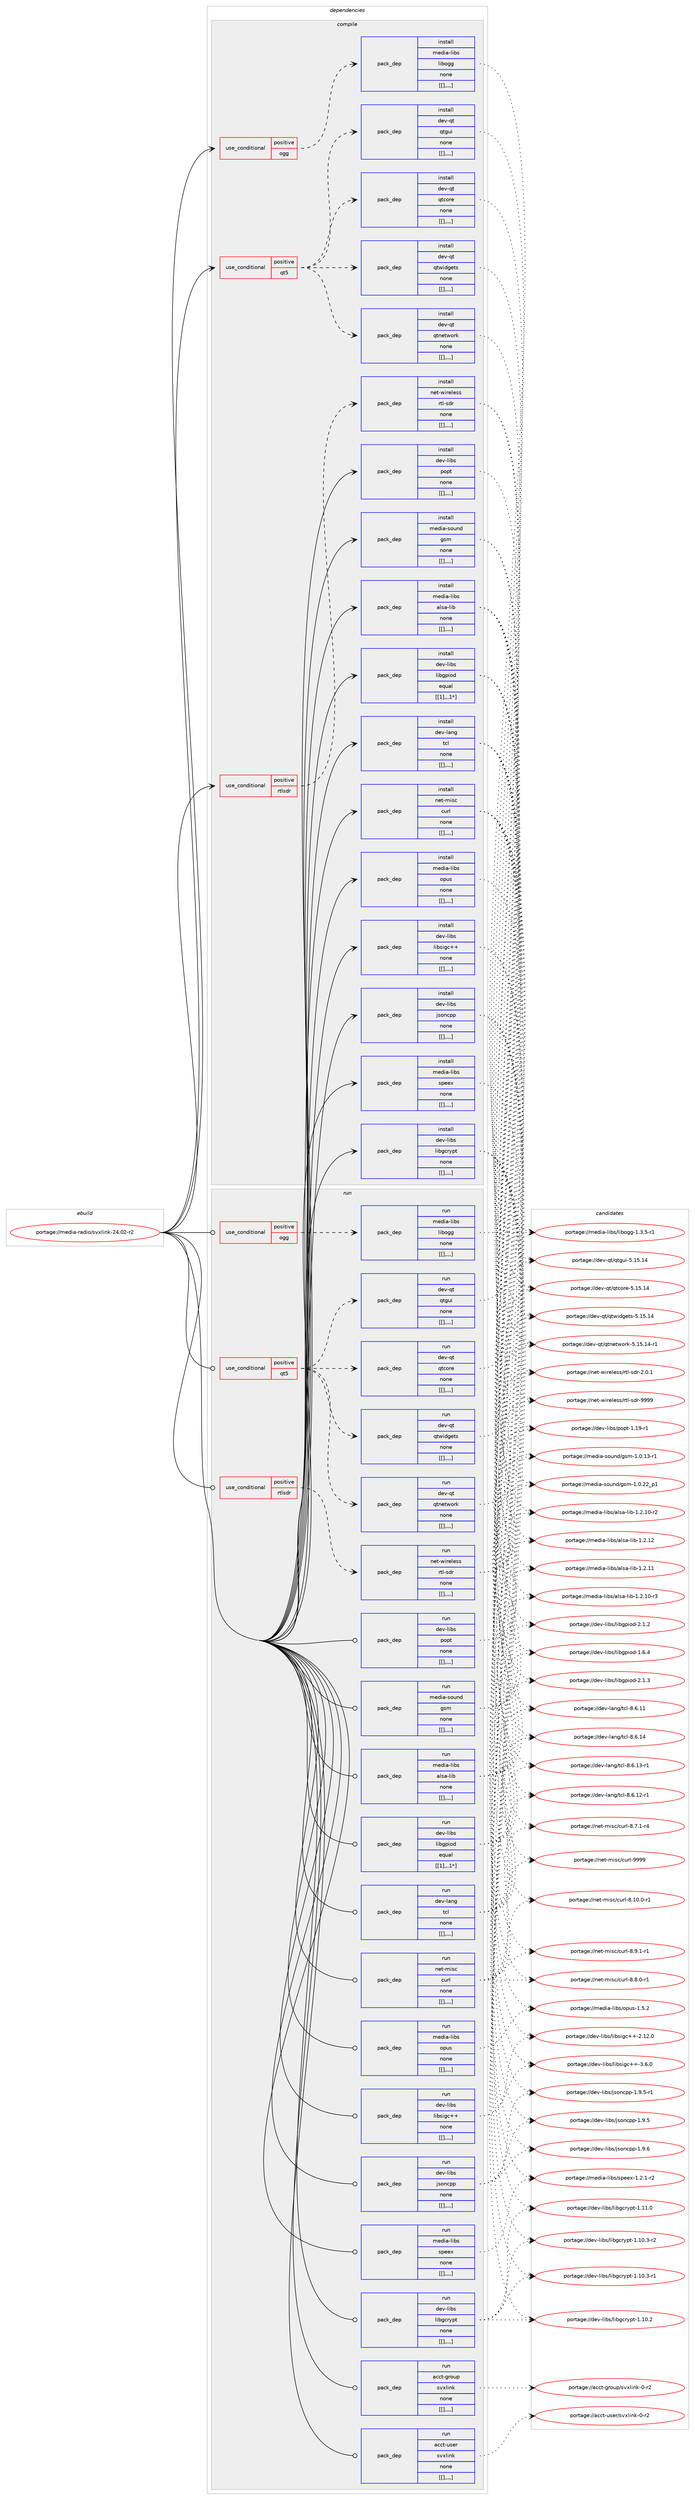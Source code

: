 digraph prolog {

# *************
# Graph options
# *************

newrank=true;
concentrate=true;
compound=true;
graph [rankdir=LR,fontname=Helvetica,fontsize=10,ranksep=1.5];#, ranksep=2.5, nodesep=0.2];
edge  [arrowhead=vee];
node  [fontname=Helvetica,fontsize=10];

# **********
# The ebuild
# **********

subgraph cluster_leftcol {
color=gray;
label=<<i>ebuild</i>>;
id [label="portage://media-radio/svxlink-24.02-r2", color=red, width=4, href="../media-radio/svxlink-24.02-r2.svg"];
}

# ****************
# The dependencies
# ****************

subgraph cluster_midcol {
color=gray;
label=<<i>dependencies</i>>;
subgraph cluster_compile {
fillcolor="#eeeeee";
style=filled;
label=<<i>compile</i>>;
subgraph cond82508 {
dependency327594 [label=<<TABLE BORDER="0" CELLBORDER="1" CELLSPACING="0" CELLPADDING="4"><TR><TD ROWSPAN="3" CELLPADDING="10">use_conditional</TD></TR><TR><TD>positive</TD></TR><TR><TD>ogg</TD></TR></TABLE>>, shape=none, color=red];
subgraph pack242502 {
dependency327595 [label=<<TABLE BORDER="0" CELLBORDER="1" CELLSPACING="0" CELLPADDING="4" WIDTH="220"><TR><TD ROWSPAN="6" CELLPADDING="30">pack_dep</TD></TR><TR><TD WIDTH="110">install</TD></TR><TR><TD>media-libs</TD></TR><TR><TD>libogg</TD></TR><TR><TD>none</TD></TR><TR><TD>[[],,,,]</TD></TR></TABLE>>, shape=none, color=blue];
}
dependency327594:e -> dependency327595:w [weight=20,style="dashed",arrowhead="vee"];
}
id:e -> dependency327594:w [weight=20,style="solid",arrowhead="vee"];
subgraph cond82509 {
dependency327596 [label=<<TABLE BORDER="0" CELLBORDER="1" CELLSPACING="0" CELLPADDING="4"><TR><TD ROWSPAN="3" CELLPADDING="10">use_conditional</TD></TR><TR><TD>positive</TD></TR><TR><TD>qt5</TD></TR></TABLE>>, shape=none, color=red];
subgraph pack242503 {
dependency327597 [label=<<TABLE BORDER="0" CELLBORDER="1" CELLSPACING="0" CELLPADDING="4" WIDTH="220"><TR><TD ROWSPAN="6" CELLPADDING="30">pack_dep</TD></TR><TR><TD WIDTH="110">install</TD></TR><TR><TD>dev-qt</TD></TR><TR><TD>qtcore</TD></TR><TR><TD>none</TD></TR><TR><TD>[[],,,,]</TD></TR></TABLE>>, shape=none, color=blue];
}
dependency327596:e -> dependency327597:w [weight=20,style="dashed",arrowhead="vee"];
subgraph pack242504 {
dependency327598 [label=<<TABLE BORDER="0" CELLBORDER="1" CELLSPACING="0" CELLPADDING="4" WIDTH="220"><TR><TD ROWSPAN="6" CELLPADDING="30">pack_dep</TD></TR><TR><TD WIDTH="110">install</TD></TR><TR><TD>dev-qt</TD></TR><TR><TD>qtgui</TD></TR><TR><TD>none</TD></TR><TR><TD>[[],,,,]</TD></TR></TABLE>>, shape=none, color=blue];
}
dependency327596:e -> dependency327598:w [weight=20,style="dashed",arrowhead="vee"];
subgraph pack242505 {
dependency327599 [label=<<TABLE BORDER="0" CELLBORDER="1" CELLSPACING="0" CELLPADDING="4" WIDTH="220"><TR><TD ROWSPAN="6" CELLPADDING="30">pack_dep</TD></TR><TR><TD WIDTH="110">install</TD></TR><TR><TD>dev-qt</TD></TR><TR><TD>qtnetwork</TD></TR><TR><TD>none</TD></TR><TR><TD>[[],,,,]</TD></TR></TABLE>>, shape=none, color=blue];
}
dependency327596:e -> dependency327599:w [weight=20,style="dashed",arrowhead="vee"];
subgraph pack242506 {
dependency327600 [label=<<TABLE BORDER="0" CELLBORDER="1" CELLSPACING="0" CELLPADDING="4" WIDTH="220"><TR><TD ROWSPAN="6" CELLPADDING="30">pack_dep</TD></TR><TR><TD WIDTH="110">install</TD></TR><TR><TD>dev-qt</TD></TR><TR><TD>qtwidgets</TD></TR><TR><TD>none</TD></TR><TR><TD>[[],,,,]</TD></TR></TABLE>>, shape=none, color=blue];
}
dependency327596:e -> dependency327600:w [weight=20,style="dashed",arrowhead="vee"];
}
id:e -> dependency327596:w [weight=20,style="solid",arrowhead="vee"];
subgraph cond82510 {
dependency327601 [label=<<TABLE BORDER="0" CELLBORDER="1" CELLSPACING="0" CELLPADDING="4"><TR><TD ROWSPAN="3" CELLPADDING="10">use_conditional</TD></TR><TR><TD>positive</TD></TR><TR><TD>rtlsdr</TD></TR></TABLE>>, shape=none, color=red];
subgraph pack242507 {
dependency327602 [label=<<TABLE BORDER="0" CELLBORDER="1" CELLSPACING="0" CELLPADDING="4" WIDTH="220"><TR><TD ROWSPAN="6" CELLPADDING="30">pack_dep</TD></TR><TR><TD WIDTH="110">install</TD></TR><TR><TD>net-wireless</TD></TR><TR><TD>rtl-sdr</TD></TR><TR><TD>none</TD></TR><TR><TD>[[],,,,]</TD></TR></TABLE>>, shape=none, color=blue];
}
dependency327601:e -> dependency327602:w [weight=20,style="dashed",arrowhead="vee"];
}
id:e -> dependency327601:w [weight=20,style="solid",arrowhead="vee"];
subgraph pack242508 {
dependency327603 [label=<<TABLE BORDER="0" CELLBORDER="1" CELLSPACING="0" CELLPADDING="4" WIDTH="220"><TR><TD ROWSPAN="6" CELLPADDING="30">pack_dep</TD></TR><TR><TD WIDTH="110">install</TD></TR><TR><TD>dev-lang</TD></TR><TR><TD>tcl</TD></TR><TR><TD>none</TD></TR><TR><TD>[[],,,,]</TD></TR></TABLE>>, shape=none, color=blue];
}
id:e -> dependency327603:w [weight=20,style="solid",arrowhead="vee"];
subgraph pack242509 {
dependency327604 [label=<<TABLE BORDER="0" CELLBORDER="1" CELLSPACING="0" CELLPADDING="4" WIDTH="220"><TR><TD ROWSPAN="6" CELLPADDING="30">pack_dep</TD></TR><TR><TD WIDTH="110">install</TD></TR><TR><TD>dev-libs</TD></TR><TR><TD>jsoncpp</TD></TR><TR><TD>none</TD></TR><TR><TD>[[],,,,]</TD></TR></TABLE>>, shape=none, color=blue];
}
id:e -> dependency327604:w [weight=20,style="solid",arrowhead="vee"];
subgraph pack242510 {
dependency327605 [label=<<TABLE BORDER="0" CELLBORDER="1" CELLSPACING="0" CELLPADDING="4" WIDTH="220"><TR><TD ROWSPAN="6" CELLPADDING="30">pack_dep</TD></TR><TR><TD WIDTH="110">install</TD></TR><TR><TD>dev-libs</TD></TR><TR><TD>libgcrypt</TD></TR><TR><TD>none</TD></TR><TR><TD>[[],,,,]</TD></TR></TABLE>>, shape=none, color=blue];
}
id:e -> dependency327605:w [weight=20,style="solid",arrowhead="vee"];
subgraph pack242511 {
dependency327606 [label=<<TABLE BORDER="0" CELLBORDER="1" CELLSPACING="0" CELLPADDING="4" WIDTH="220"><TR><TD ROWSPAN="6" CELLPADDING="30">pack_dep</TD></TR><TR><TD WIDTH="110">install</TD></TR><TR><TD>dev-libs</TD></TR><TR><TD>libgpiod</TD></TR><TR><TD>equal</TD></TR><TR><TD>[[1],,,1*]</TD></TR></TABLE>>, shape=none, color=blue];
}
id:e -> dependency327606:w [weight=20,style="solid",arrowhead="vee"];
subgraph pack242512 {
dependency327607 [label=<<TABLE BORDER="0" CELLBORDER="1" CELLSPACING="0" CELLPADDING="4" WIDTH="220"><TR><TD ROWSPAN="6" CELLPADDING="30">pack_dep</TD></TR><TR><TD WIDTH="110">install</TD></TR><TR><TD>dev-libs</TD></TR><TR><TD>libsigc++</TD></TR><TR><TD>none</TD></TR><TR><TD>[[],,,,]</TD></TR></TABLE>>, shape=none, color=blue];
}
id:e -> dependency327607:w [weight=20,style="solid",arrowhead="vee"];
subgraph pack242513 {
dependency327608 [label=<<TABLE BORDER="0" CELLBORDER="1" CELLSPACING="0" CELLPADDING="4" WIDTH="220"><TR><TD ROWSPAN="6" CELLPADDING="30">pack_dep</TD></TR><TR><TD WIDTH="110">install</TD></TR><TR><TD>dev-libs</TD></TR><TR><TD>popt</TD></TR><TR><TD>none</TD></TR><TR><TD>[[],,,,]</TD></TR></TABLE>>, shape=none, color=blue];
}
id:e -> dependency327608:w [weight=20,style="solid",arrowhead="vee"];
subgraph pack242514 {
dependency327609 [label=<<TABLE BORDER="0" CELLBORDER="1" CELLSPACING="0" CELLPADDING="4" WIDTH="220"><TR><TD ROWSPAN="6" CELLPADDING="30">pack_dep</TD></TR><TR><TD WIDTH="110">install</TD></TR><TR><TD>media-libs</TD></TR><TR><TD>alsa-lib</TD></TR><TR><TD>none</TD></TR><TR><TD>[[],,,,]</TD></TR></TABLE>>, shape=none, color=blue];
}
id:e -> dependency327609:w [weight=20,style="solid",arrowhead="vee"];
subgraph pack242515 {
dependency327610 [label=<<TABLE BORDER="0" CELLBORDER="1" CELLSPACING="0" CELLPADDING="4" WIDTH="220"><TR><TD ROWSPAN="6" CELLPADDING="30">pack_dep</TD></TR><TR><TD WIDTH="110">install</TD></TR><TR><TD>media-libs</TD></TR><TR><TD>opus</TD></TR><TR><TD>none</TD></TR><TR><TD>[[],,,,]</TD></TR></TABLE>>, shape=none, color=blue];
}
id:e -> dependency327610:w [weight=20,style="solid",arrowhead="vee"];
subgraph pack242516 {
dependency327611 [label=<<TABLE BORDER="0" CELLBORDER="1" CELLSPACING="0" CELLPADDING="4" WIDTH="220"><TR><TD ROWSPAN="6" CELLPADDING="30">pack_dep</TD></TR><TR><TD WIDTH="110">install</TD></TR><TR><TD>media-libs</TD></TR><TR><TD>speex</TD></TR><TR><TD>none</TD></TR><TR><TD>[[],,,,]</TD></TR></TABLE>>, shape=none, color=blue];
}
id:e -> dependency327611:w [weight=20,style="solid",arrowhead="vee"];
subgraph pack242517 {
dependency327612 [label=<<TABLE BORDER="0" CELLBORDER="1" CELLSPACING="0" CELLPADDING="4" WIDTH="220"><TR><TD ROWSPAN="6" CELLPADDING="30">pack_dep</TD></TR><TR><TD WIDTH="110">install</TD></TR><TR><TD>media-sound</TD></TR><TR><TD>gsm</TD></TR><TR><TD>none</TD></TR><TR><TD>[[],,,,]</TD></TR></TABLE>>, shape=none, color=blue];
}
id:e -> dependency327612:w [weight=20,style="solid",arrowhead="vee"];
subgraph pack242518 {
dependency327613 [label=<<TABLE BORDER="0" CELLBORDER="1" CELLSPACING="0" CELLPADDING="4" WIDTH="220"><TR><TD ROWSPAN="6" CELLPADDING="30">pack_dep</TD></TR><TR><TD WIDTH="110">install</TD></TR><TR><TD>net-misc</TD></TR><TR><TD>curl</TD></TR><TR><TD>none</TD></TR><TR><TD>[[],,,,]</TD></TR></TABLE>>, shape=none, color=blue];
}
id:e -> dependency327613:w [weight=20,style="solid",arrowhead="vee"];
}
subgraph cluster_compileandrun {
fillcolor="#eeeeee";
style=filled;
label=<<i>compile and run</i>>;
}
subgraph cluster_run {
fillcolor="#eeeeee";
style=filled;
label=<<i>run</i>>;
subgraph cond82511 {
dependency327614 [label=<<TABLE BORDER="0" CELLBORDER="1" CELLSPACING="0" CELLPADDING="4"><TR><TD ROWSPAN="3" CELLPADDING="10">use_conditional</TD></TR><TR><TD>positive</TD></TR><TR><TD>ogg</TD></TR></TABLE>>, shape=none, color=red];
subgraph pack242519 {
dependency327615 [label=<<TABLE BORDER="0" CELLBORDER="1" CELLSPACING="0" CELLPADDING="4" WIDTH="220"><TR><TD ROWSPAN="6" CELLPADDING="30">pack_dep</TD></TR><TR><TD WIDTH="110">run</TD></TR><TR><TD>media-libs</TD></TR><TR><TD>libogg</TD></TR><TR><TD>none</TD></TR><TR><TD>[[],,,,]</TD></TR></TABLE>>, shape=none, color=blue];
}
dependency327614:e -> dependency327615:w [weight=20,style="dashed",arrowhead="vee"];
}
id:e -> dependency327614:w [weight=20,style="solid",arrowhead="odot"];
subgraph cond82512 {
dependency327616 [label=<<TABLE BORDER="0" CELLBORDER="1" CELLSPACING="0" CELLPADDING="4"><TR><TD ROWSPAN="3" CELLPADDING="10">use_conditional</TD></TR><TR><TD>positive</TD></TR><TR><TD>qt5</TD></TR></TABLE>>, shape=none, color=red];
subgraph pack242520 {
dependency327617 [label=<<TABLE BORDER="0" CELLBORDER="1" CELLSPACING="0" CELLPADDING="4" WIDTH="220"><TR><TD ROWSPAN="6" CELLPADDING="30">pack_dep</TD></TR><TR><TD WIDTH="110">run</TD></TR><TR><TD>dev-qt</TD></TR><TR><TD>qtcore</TD></TR><TR><TD>none</TD></TR><TR><TD>[[],,,,]</TD></TR></TABLE>>, shape=none, color=blue];
}
dependency327616:e -> dependency327617:w [weight=20,style="dashed",arrowhead="vee"];
subgraph pack242521 {
dependency327618 [label=<<TABLE BORDER="0" CELLBORDER="1" CELLSPACING="0" CELLPADDING="4" WIDTH="220"><TR><TD ROWSPAN="6" CELLPADDING="30">pack_dep</TD></TR><TR><TD WIDTH="110">run</TD></TR><TR><TD>dev-qt</TD></TR><TR><TD>qtgui</TD></TR><TR><TD>none</TD></TR><TR><TD>[[],,,,]</TD></TR></TABLE>>, shape=none, color=blue];
}
dependency327616:e -> dependency327618:w [weight=20,style="dashed",arrowhead="vee"];
subgraph pack242522 {
dependency327619 [label=<<TABLE BORDER="0" CELLBORDER="1" CELLSPACING="0" CELLPADDING="4" WIDTH="220"><TR><TD ROWSPAN="6" CELLPADDING="30">pack_dep</TD></TR><TR><TD WIDTH="110">run</TD></TR><TR><TD>dev-qt</TD></TR><TR><TD>qtnetwork</TD></TR><TR><TD>none</TD></TR><TR><TD>[[],,,,]</TD></TR></TABLE>>, shape=none, color=blue];
}
dependency327616:e -> dependency327619:w [weight=20,style="dashed",arrowhead="vee"];
subgraph pack242523 {
dependency327620 [label=<<TABLE BORDER="0" CELLBORDER="1" CELLSPACING="0" CELLPADDING="4" WIDTH="220"><TR><TD ROWSPAN="6" CELLPADDING="30">pack_dep</TD></TR><TR><TD WIDTH="110">run</TD></TR><TR><TD>dev-qt</TD></TR><TR><TD>qtwidgets</TD></TR><TR><TD>none</TD></TR><TR><TD>[[],,,,]</TD></TR></TABLE>>, shape=none, color=blue];
}
dependency327616:e -> dependency327620:w [weight=20,style="dashed",arrowhead="vee"];
}
id:e -> dependency327616:w [weight=20,style="solid",arrowhead="odot"];
subgraph cond82513 {
dependency327621 [label=<<TABLE BORDER="0" CELLBORDER="1" CELLSPACING="0" CELLPADDING="4"><TR><TD ROWSPAN="3" CELLPADDING="10">use_conditional</TD></TR><TR><TD>positive</TD></TR><TR><TD>rtlsdr</TD></TR></TABLE>>, shape=none, color=red];
subgraph pack242524 {
dependency327622 [label=<<TABLE BORDER="0" CELLBORDER="1" CELLSPACING="0" CELLPADDING="4" WIDTH="220"><TR><TD ROWSPAN="6" CELLPADDING="30">pack_dep</TD></TR><TR><TD WIDTH="110">run</TD></TR><TR><TD>net-wireless</TD></TR><TR><TD>rtl-sdr</TD></TR><TR><TD>none</TD></TR><TR><TD>[[],,,,]</TD></TR></TABLE>>, shape=none, color=blue];
}
dependency327621:e -> dependency327622:w [weight=20,style="dashed",arrowhead="vee"];
}
id:e -> dependency327621:w [weight=20,style="solid",arrowhead="odot"];
subgraph pack242525 {
dependency327623 [label=<<TABLE BORDER="0" CELLBORDER="1" CELLSPACING="0" CELLPADDING="4" WIDTH="220"><TR><TD ROWSPAN="6" CELLPADDING="30">pack_dep</TD></TR><TR><TD WIDTH="110">run</TD></TR><TR><TD>acct-group</TD></TR><TR><TD>svxlink</TD></TR><TR><TD>none</TD></TR><TR><TD>[[],,,,]</TD></TR></TABLE>>, shape=none, color=blue];
}
id:e -> dependency327623:w [weight=20,style="solid",arrowhead="odot"];
subgraph pack242526 {
dependency327624 [label=<<TABLE BORDER="0" CELLBORDER="1" CELLSPACING="0" CELLPADDING="4" WIDTH="220"><TR><TD ROWSPAN="6" CELLPADDING="30">pack_dep</TD></TR><TR><TD WIDTH="110">run</TD></TR><TR><TD>acct-user</TD></TR><TR><TD>svxlink</TD></TR><TR><TD>none</TD></TR><TR><TD>[[],,,,]</TD></TR></TABLE>>, shape=none, color=blue];
}
id:e -> dependency327624:w [weight=20,style="solid",arrowhead="odot"];
subgraph pack242527 {
dependency327625 [label=<<TABLE BORDER="0" CELLBORDER="1" CELLSPACING="0" CELLPADDING="4" WIDTH="220"><TR><TD ROWSPAN="6" CELLPADDING="30">pack_dep</TD></TR><TR><TD WIDTH="110">run</TD></TR><TR><TD>dev-lang</TD></TR><TR><TD>tcl</TD></TR><TR><TD>none</TD></TR><TR><TD>[[],,,,]</TD></TR></TABLE>>, shape=none, color=blue];
}
id:e -> dependency327625:w [weight=20,style="solid",arrowhead="odot"];
subgraph pack242528 {
dependency327626 [label=<<TABLE BORDER="0" CELLBORDER="1" CELLSPACING="0" CELLPADDING="4" WIDTH="220"><TR><TD ROWSPAN="6" CELLPADDING="30">pack_dep</TD></TR><TR><TD WIDTH="110">run</TD></TR><TR><TD>dev-libs</TD></TR><TR><TD>jsoncpp</TD></TR><TR><TD>none</TD></TR><TR><TD>[[],,,,]</TD></TR></TABLE>>, shape=none, color=blue];
}
id:e -> dependency327626:w [weight=20,style="solid",arrowhead="odot"];
subgraph pack242529 {
dependency327627 [label=<<TABLE BORDER="0" CELLBORDER="1" CELLSPACING="0" CELLPADDING="4" WIDTH="220"><TR><TD ROWSPAN="6" CELLPADDING="30">pack_dep</TD></TR><TR><TD WIDTH="110">run</TD></TR><TR><TD>dev-libs</TD></TR><TR><TD>libgcrypt</TD></TR><TR><TD>none</TD></TR><TR><TD>[[],,,,]</TD></TR></TABLE>>, shape=none, color=blue];
}
id:e -> dependency327627:w [weight=20,style="solid",arrowhead="odot"];
subgraph pack242530 {
dependency327628 [label=<<TABLE BORDER="0" CELLBORDER="1" CELLSPACING="0" CELLPADDING="4" WIDTH="220"><TR><TD ROWSPAN="6" CELLPADDING="30">pack_dep</TD></TR><TR><TD WIDTH="110">run</TD></TR><TR><TD>dev-libs</TD></TR><TR><TD>libgpiod</TD></TR><TR><TD>equal</TD></TR><TR><TD>[[1],,,1*]</TD></TR></TABLE>>, shape=none, color=blue];
}
id:e -> dependency327628:w [weight=20,style="solid",arrowhead="odot"];
subgraph pack242531 {
dependency327629 [label=<<TABLE BORDER="0" CELLBORDER="1" CELLSPACING="0" CELLPADDING="4" WIDTH="220"><TR><TD ROWSPAN="6" CELLPADDING="30">pack_dep</TD></TR><TR><TD WIDTH="110">run</TD></TR><TR><TD>dev-libs</TD></TR><TR><TD>libsigc++</TD></TR><TR><TD>none</TD></TR><TR><TD>[[],,,,]</TD></TR></TABLE>>, shape=none, color=blue];
}
id:e -> dependency327629:w [weight=20,style="solid",arrowhead="odot"];
subgraph pack242532 {
dependency327630 [label=<<TABLE BORDER="0" CELLBORDER="1" CELLSPACING="0" CELLPADDING="4" WIDTH="220"><TR><TD ROWSPAN="6" CELLPADDING="30">pack_dep</TD></TR><TR><TD WIDTH="110">run</TD></TR><TR><TD>dev-libs</TD></TR><TR><TD>popt</TD></TR><TR><TD>none</TD></TR><TR><TD>[[],,,,]</TD></TR></TABLE>>, shape=none, color=blue];
}
id:e -> dependency327630:w [weight=20,style="solid",arrowhead="odot"];
subgraph pack242533 {
dependency327631 [label=<<TABLE BORDER="0" CELLBORDER="1" CELLSPACING="0" CELLPADDING="4" WIDTH="220"><TR><TD ROWSPAN="6" CELLPADDING="30">pack_dep</TD></TR><TR><TD WIDTH="110">run</TD></TR><TR><TD>media-libs</TD></TR><TR><TD>alsa-lib</TD></TR><TR><TD>none</TD></TR><TR><TD>[[],,,,]</TD></TR></TABLE>>, shape=none, color=blue];
}
id:e -> dependency327631:w [weight=20,style="solid",arrowhead="odot"];
subgraph pack242534 {
dependency327632 [label=<<TABLE BORDER="0" CELLBORDER="1" CELLSPACING="0" CELLPADDING="4" WIDTH="220"><TR><TD ROWSPAN="6" CELLPADDING="30">pack_dep</TD></TR><TR><TD WIDTH="110">run</TD></TR><TR><TD>media-libs</TD></TR><TR><TD>opus</TD></TR><TR><TD>none</TD></TR><TR><TD>[[],,,,]</TD></TR></TABLE>>, shape=none, color=blue];
}
id:e -> dependency327632:w [weight=20,style="solid",arrowhead="odot"];
subgraph pack242535 {
dependency327633 [label=<<TABLE BORDER="0" CELLBORDER="1" CELLSPACING="0" CELLPADDING="4" WIDTH="220"><TR><TD ROWSPAN="6" CELLPADDING="30">pack_dep</TD></TR><TR><TD WIDTH="110">run</TD></TR><TR><TD>media-libs</TD></TR><TR><TD>speex</TD></TR><TR><TD>none</TD></TR><TR><TD>[[],,,,]</TD></TR></TABLE>>, shape=none, color=blue];
}
id:e -> dependency327633:w [weight=20,style="solid",arrowhead="odot"];
subgraph pack242536 {
dependency327634 [label=<<TABLE BORDER="0" CELLBORDER="1" CELLSPACING="0" CELLPADDING="4" WIDTH="220"><TR><TD ROWSPAN="6" CELLPADDING="30">pack_dep</TD></TR><TR><TD WIDTH="110">run</TD></TR><TR><TD>media-sound</TD></TR><TR><TD>gsm</TD></TR><TR><TD>none</TD></TR><TR><TD>[[],,,,]</TD></TR></TABLE>>, shape=none, color=blue];
}
id:e -> dependency327634:w [weight=20,style="solid",arrowhead="odot"];
subgraph pack242537 {
dependency327635 [label=<<TABLE BORDER="0" CELLBORDER="1" CELLSPACING="0" CELLPADDING="4" WIDTH="220"><TR><TD ROWSPAN="6" CELLPADDING="30">pack_dep</TD></TR><TR><TD WIDTH="110">run</TD></TR><TR><TD>net-misc</TD></TR><TR><TD>curl</TD></TR><TR><TD>none</TD></TR><TR><TD>[[],,,,]</TD></TR></TABLE>>, shape=none, color=blue];
}
id:e -> dependency327635:w [weight=20,style="solid",arrowhead="odot"];
}
}

# **************
# The candidates
# **************

subgraph cluster_choices {
rank=same;
color=gray;
label=<<i>candidates</i>>;

subgraph choice242502 {
color=black;
nodesep=1;
choice10910110010597451081059811547108105981111031034549465146534511449 [label="portage://media-libs/libogg-1.3.5-r1", color=red, width=4,href="../media-libs/libogg-1.3.5-r1.svg"];
dependency327595:e -> choice10910110010597451081059811547108105981111031034549465146534511449:w [style=dotted,weight="100"];
}
subgraph choice242503 {
color=black;
nodesep=1;
choice1001011184511311647113116991111141014553464953464952 [label="portage://dev-qt/qtcore-5.15.14", color=red, width=4,href="../dev-qt/qtcore-5.15.14.svg"];
dependency327597:e -> choice1001011184511311647113116991111141014553464953464952:w [style=dotted,weight="100"];
}
subgraph choice242504 {
color=black;
nodesep=1;
choice10010111845113116471131161031171054553464953464952 [label="portage://dev-qt/qtgui-5.15.14", color=red, width=4,href="../dev-qt/qtgui-5.15.14.svg"];
dependency327598:e -> choice10010111845113116471131161031171054553464953464952:w [style=dotted,weight="100"];
}
subgraph choice242505 {
color=black;
nodesep=1;
choice100101118451131164711311611010111611911111410745534649534649524511449 [label="portage://dev-qt/qtnetwork-5.15.14-r1", color=red, width=4,href="../dev-qt/qtnetwork-5.15.14-r1.svg"];
dependency327599:e -> choice100101118451131164711311611010111611911111410745534649534649524511449:w [style=dotted,weight="100"];
}
subgraph choice242506 {
color=black;
nodesep=1;
choice10010111845113116471131161191051001031011161154553464953464952 [label="portage://dev-qt/qtwidgets-5.15.14", color=red, width=4,href="../dev-qt/qtwidgets-5.15.14.svg"];
dependency327600:e -> choice10010111845113116471131161191051001031011161154553464953464952:w [style=dotted,weight="100"];
}
subgraph choice242507 {
color=black;
nodesep=1;
choice1101011164511910511410110810111511547114116108451151001144557575757 [label="portage://net-wireless/rtl-sdr-9999", color=red, width=4,href="../net-wireless/rtl-sdr-9999.svg"];
choice110101116451191051141011081011151154711411610845115100114455046484649 [label="portage://net-wireless/rtl-sdr-2.0.1", color=red, width=4,href="../net-wireless/rtl-sdr-2.0.1.svg"];
dependency327602:e -> choice1101011164511910511410110810111511547114116108451151001144557575757:w [style=dotted,weight="100"];
dependency327602:e -> choice110101116451191051141011081011151154711411610845115100114455046484649:w [style=dotted,weight="100"];
}
subgraph choice242508 {
color=black;
nodesep=1;
choice1001011184510897110103471169910845564654464952 [label="portage://dev-lang/tcl-8.6.14", color=red, width=4,href="../dev-lang/tcl-8.6.14.svg"];
choice10010111845108971101034711699108455646544649514511449 [label="portage://dev-lang/tcl-8.6.13-r1", color=red, width=4,href="../dev-lang/tcl-8.6.13-r1.svg"];
choice10010111845108971101034711699108455646544649504511449 [label="portage://dev-lang/tcl-8.6.12-r1", color=red, width=4,href="../dev-lang/tcl-8.6.12-r1.svg"];
choice1001011184510897110103471169910845564654464949 [label="portage://dev-lang/tcl-8.6.11", color=red, width=4,href="../dev-lang/tcl-8.6.11.svg"];
dependency327603:e -> choice1001011184510897110103471169910845564654464952:w [style=dotted,weight="100"];
dependency327603:e -> choice10010111845108971101034711699108455646544649514511449:w [style=dotted,weight="100"];
dependency327603:e -> choice10010111845108971101034711699108455646544649504511449:w [style=dotted,weight="100"];
dependency327603:e -> choice1001011184510897110103471169910845564654464949:w [style=dotted,weight="100"];
}
subgraph choice242509 {
color=black;
nodesep=1;
choice10010111845108105981154710611511111099112112454946574654 [label="portage://dev-libs/jsoncpp-1.9.6", color=red, width=4,href="../dev-libs/jsoncpp-1.9.6.svg"];
choice100101118451081059811547106115111110991121124549465746534511449 [label="portage://dev-libs/jsoncpp-1.9.5-r1", color=red, width=4,href="../dev-libs/jsoncpp-1.9.5-r1.svg"];
choice10010111845108105981154710611511111099112112454946574653 [label="portage://dev-libs/jsoncpp-1.9.5", color=red, width=4,href="../dev-libs/jsoncpp-1.9.5.svg"];
dependency327604:e -> choice10010111845108105981154710611511111099112112454946574654:w [style=dotted,weight="100"];
dependency327604:e -> choice100101118451081059811547106115111110991121124549465746534511449:w [style=dotted,weight="100"];
dependency327604:e -> choice10010111845108105981154710611511111099112112454946574653:w [style=dotted,weight="100"];
}
subgraph choice242510 {
color=black;
nodesep=1;
choice100101118451081059811547108105981039911412111211645494649494648 [label="portage://dev-libs/libgcrypt-1.11.0", color=red, width=4,href="../dev-libs/libgcrypt-1.11.0.svg"];
choice1001011184510810598115471081059810399114121112116454946494846514511450 [label="portage://dev-libs/libgcrypt-1.10.3-r2", color=red, width=4,href="../dev-libs/libgcrypt-1.10.3-r2.svg"];
choice1001011184510810598115471081059810399114121112116454946494846514511449 [label="portage://dev-libs/libgcrypt-1.10.3-r1", color=red, width=4,href="../dev-libs/libgcrypt-1.10.3-r1.svg"];
choice100101118451081059811547108105981039911412111211645494649484650 [label="portage://dev-libs/libgcrypt-1.10.2", color=red, width=4,href="../dev-libs/libgcrypt-1.10.2.svg"];
dependency327605:e -> choice100101118451081059811547108105981039911412111211645494649494648:w [style=dotted,weight="100"];
dependency327605:e -> choice1001011184510810598115471081059810399114121112116454946494846514511450:w [style=dotted,weight="100"];
dependency327605:e -> choice1001011184510810598115471081059810399114121112116454946494846514511449:w [style=dotted,weight="100"];
dependency327605:e -> choice100101118451081059811547108105981039911412111211645494649484650:w [style=dotted,weight="100"];
}
subgraph choice242511 {
color=black;
nodesep=1;
choice10010111845108105981154710810598103112105111100455046494651 [label="portage://dev-libs/libgpiod-2.1.3", color=red, width=4,href="../dev-libs/libgpiod-2.1.3.svg"];
choice10010111845108105981154710810598103112105111100455046494650 [label="portage://dev-libs/libgpiod-2.1.2", color=red, width=4,href="../dev-libs/libgpiod-2.1.2.svg"];
choice10010111845108105981154710810598103112105111100454946544652 [label="portage://dev-libs/libgpiod-1.6.4", color=red, width=4,href="../dev-libs/libgpiod-1.6.4.svg"];
dependency327606:e -> choice10010111845108105981154710810598103112105111100455046494651:w [style=dotted,weight="100"];
dependency327606:e -> choice10010111845108105981154710810598103112105111100455046494650:w [style=dotted,weight="100"];
dependency327606:e -> choice10010111845108105981154710810598103112105111100454946544652:w [style=dotted,weight="100"];
}
subgraph choice242512 {
color=black;
nodesep=1;
choice10010111845108105981154710810598115105103994343455146544648 [label="portage://dev-libs/libsigc++-3.6.0", color=red, width=4,href="../dev-libs/libsigc++-3.6.0.svg"];
choice1001011184510810598115471081059811510510399434345504649504648 [label="portage://dev-libs/libsigc++-2.12.0", color=red, width=4,href="../dev-libs/libsigc++-2.12.0.svg"];
dependency327607:e -> choice10010111845108105981154710810598115105103994343455146544648:w [style=dotted,weight="100"];
dependency327607:e -> choice1001011184510810598115471081059811510510399434345504649504648:w [style=dotted,weight="100"];
}
subgraph choice242513 {
color=black;
nodesep=1;
choice10010111845108105981154711211111211645494649574511449 [label="portage://dev-libs/popt-1.19-r1", color=red, width=4,href="../dev-libs/popt-1.19-r1.svg"];
dependency327608:e -> choice10010111845108105981154711211111211645494649574511449:w [style=dotted,weight="100"];
}
subgraph choice242514 {
color=black;
nodesep=1;
choice109101100105974510810598115479710811597451081059845494650464950 [label="portage://media-libs/alsa-lib-1.2.12", color=red, width=4,href="../media-libs/alsa-lib-1.2.12.svg"];
choice109101100105974510810598115479710811597451081059845494650464949 [label="portage://media-libs/alsa-lib-1.2.11", color=red, width=4,href="../media-libs/alsa-lib-1.2.11.svg"];
choice1091011001059745108105981154797108115974510810598454946504649484511451 [label="portage://media-libs/alsa-lib-1.2.10-r3", color=red, width=4,href="../media-libs/alsa-lib-1.2.10-r3.svg"];
choice1091011001059745108105981154797108115974510810598454946504649484511450 [label="portage://media-libs/alsa-lib-1.2.10-r2", color=red, width=4,href="../media-libs/alsa-lib-1.2.10-r2.svg"];
dependency327609:e -> choice109101100105974510810598115479710811597451081059845494650464950:w [style=dotted,weight="100"];
dependency327609:e -> choice109101100105974510810598115479710811597451081059845494650464949:w [style=dotted,weight="100"];
dependency327609:e -> choice1091011001059745108105981154797108115974510810598454946504649484511451:w [style=dotted,weight="100"];
dependency327609:e -> choice1091011001059745108105981154797108115974510810598454946504649484511450:w [style=dotted,weight="100"];
}
subgraph choice242515 {
color=black;
nodesep=1;
choice10910110010597451081059811547111112117115454946534650 [label="portage://media-libs/opus-1.5.2", color=red, width=4,href="../media-libs/opus-1.5.2.svg"];
dependency327610:e -> choice10910110010597451081059811547111112117115454946534650:w [style=dotted,weight="100"];
}
subgraph choice242516 {
color=black;
nodesep=1;
choice109101100105974510810598115471151121011011204549465046494511450 [label="portage://media-libs/speex-1.2.1-r2", color=red, width=4,href="../media-libs/speex-1.2.1-r2.svg"];
dependency327611:e -> choice109101100105974510810598115471151121011011204549465046494511450:w [style=dotted,weight="100"];
}
subgraph choice242517 {
color=black;
nodesep=1;
choice109101100105974511511111711010047103115109454946484650509511249 [label="portage://media-sound/gsm-1.0.22_p1", color=red, width=4,href="../media-sound/gsm-1.0.22_p1.svg"];
choice109101100105974511511111711010047103115109454946484649514511449 [label="portage://media-sound/gsm-1.0.13-r1", color=red, width=4,href="../media-sound/gsm-1.0.13-r1.svg"];
dependency327612:e -> choice109101100105974511511111711010047103115109454946484650509511249:w [style=dotted,weight="100"];
dependency327612:e -> choice109101100105974511511111711010047103115109454946484649514511449:w [style=dotted,weight="100"];
}
subgraph choice242518 {
color=black;
nodesep=1;
choice110101116451091051159947991171141084557575757 [label="portage://net-misc/curl-9999", color=red, width=4,href="../net-misc/curl-9999.svg"];
choice11010111645109105115994799117114108455646494846484511449 [label="portage://net-misc/curl-8.10.0-r1", color=red, width=4,href="../net-misc/curl-8.10.0-r1.svg"];
choice110101116451091051159947991171141084556465746494511449 [label="portage://net-misc/curl-8.9.1-r1", color=red, width=4,href="../net-misc/curl-8.9.1-r1.svg"];
choice110101116451091051159947991171141084556465646484511449 [label="portage://net-misc/curl-8.8.0-r1", color=red, width=4,href="../net-misc/curl-8.8.0-r1.svg"];
choice110101116451091051159947991171141084556465546494511452 [label="portage://net-misc/curl-8.7.1-r4", color=red, width=4,href="../net-misc/curl-8.7.1-r4.svg"];
dependency327613:e -> choice110101116451091051159947991171141084557575757:w [style=dotted,weight="100"];
dependency327613:e -> choice11010111645109105115994799117114108455646494846484511449:w [style=dotted,weight="100"];
dependency327613:e -> choice110101116451091051159947991171141084556465746494511449:w [style=dotted,weight="100"];
dependency327613:e -> choice110101116451091051159947991171141084556465646484511449:w [style=dotted,weight="100"];
dependency327613:e -> choice110101116451091051159947991171141084556465546494511452:w [style=dotted,weight="100"];
}
subgraph choice242519 {
color=black;
nodesep=1;
choice10910110010597451081059811547108105981111031034549465146534511449 [label="portage://media-libs/libogg-1.3.5-r1", color=red, width=4,href="../media-libs/libogg-1.3.5-r1.svg"];
dependency327615:e -> choice10910110010597451081059811547108105981111031034549465146534511449:w [style=dotted,weight="100"];
}
subgraph choice242520 {
color=black;
nodesep=1;
choice1001011184511311647113116991111141014553464953464952 [label="portage://dev-qt/qtcore-5.15.14", color=red, width=4,href="../dev-qt/qtcore-5.15.14.svg"];
dependency327617:e -> choice1001011184511311647113116991111141014553464953464952:w [style=dotted,weight="100"];
}
subgraph choice242521 {
color=black;
nodesep=1;
choice10010111845113116471131161031171054553464953464952 [label="portage://dev-qt/qtgui-5.15.14", color=red, width=4,href="../dev-qt/qtgui-5.15.14.svg"];
dependency327618:e -> choice10010111845113116471131161031171054553464953464952:w [style=dotted,weight="100"];
}
subgraph choice242522 {
color=black;
nodesep=1;
choice100101118451131164711311611010111611911111410745534649534649524511449 [label="portage://dev-qt/qtnetwork-5.15.14-r1", color=red, width=4,href="../dev-qt/qtnetwork-5.15.14-r1.svg"];
dependency327619:e -> choice100101118451131164711311611010111611911111410745534649534649524511449:w [style=dotted,weight="100"];
}
subgraph choice242523 {
color=black;
nodesep=1;
choice10010111845113116471131161191051001031011161154553464953464952 [label="portage://dev-qt/qtwidgets-5.15.14", color=red, width=4,href="../dev-qt/qtwidgets-5.15.14.svg"];
dependency327620:e -> choice10010111845113116471131161191051001031011161154553464953464952:w [style=dotted,weight="100"];
}
subgraph choice242524 {
color=black;
nodesep=1;
choice1101011164511910511410110810111511547114116108451151001144557575757 [label="portage://net-wireless/rtl-sdr-9999", color=red, width=4,href="../net-wireless/rtl-sdr-9999.svg"];
choice110101116451191051141011081011151154711411610845115100114455046484649 [label="portage://net-wireless/rtl-sdr-2.0.1", color=red, width=4,href="../net-wireless/rtl-sdr-2.0.1.svg"];
dependency327622:e -> choice1101011164511910511410110810111511547114116108451151001144557575757:w [style=dotted,weight="100"];
dependency327622:e -> choice110101116451191051141011081011151154711411610845115100114455046484649:w [style=dotted,weight="100"];
}
subgraph choice242525 {
color=black;
nodesep=1;
choice979999116451031141111171124711511812010810511010745484511450 [label="portage://acct-group/svxlink-0-r2", color=red, width=4,href="../acct-group/svxlink-0-r2.svg"];
dependency327623:e -> choice979999116451031141111171124711511812010810511010745484511450:w [style=dotted,weight="100"];
}
subgraph choice242526 {
color=black;
nodesep=1;
choice979999116451171151011144711511812010810511010745484511450 [label="portage://acct-user/svxlink-0-r2", color=red, width=4,href="../acct-user/svxlink-0-r2.svg"];
dependency327624:e -> choice979999116451171151011144711511812010810511010745484511450:w [style=dotted,weight="100"];
}
subgraph choice242527 {
color=black;
nodesep=1;
choice1001011184510897110103471169910845564654464952 [label="portage://dev-lang/tcl-8.6.14", color=red, width=4,href="../dev-lang/tcl-8.6.14.svg"];
choice10010111845108971101034711699108455646544649514511449 [label="portage://dev-lang/tcl-8.6.13-r1", color=red, width=4,href="../dev-lang/tcl-8.6.13-r1.svg"];
choice10010111845108971101034711699108455646544649504511449 [label="portage://dev-lang/tcl-8.6.12-r1", color=red, width=4,href="../dev-lang/tcl-8.6.12-r1.svg"];
choice1001011184510897110103471169910845564654464949 [label="portage://dev-lang/tcl-8.6.11", color=red, width=4,href="../dev-lang/tcl-8.6.11.svg"];
dependency327625:e -> choice1001011184510897110103471169910845564654464952:w [style=dotted,weight="100"];
dependency327625:e -> choice10010111845108971101034711699108455646544649514511449:w [style=dotted,weight="100"];
dependency327625:e -> choice10010111845108971101034711699108455646544649504511449:w [style=dotted,weight="100"];
dependency327625:e -> choice1001011184510897110103471169910845564654464949:w [style=dotted,weight="100"];
}
subgraph choice242528 {
color=black;
nodesep=1;
choice10010111845108105981154710611511111099112112454946574654 [label="portage://dev-libs/jsoncpp-1.9.6", color=red, width=4,href="../dev-libs/jsoncpp-1.9.6.svg"];
choice100101118451081059811547106115111110991121124549465746534511449 [label="portage://dev-libs/jsoncpp-1.9.5-r1", color=red, width=4,href="../dev-libs/jsoncpp-1.9.5-r1.svg"];
choice10010111845108105981154710611511111099112112454946574653 [label="portage://dev-libs/jsoncpp-1.9.5", color=red, width=4,href="../dev-libs/jsoncpp-1.9.5.svg"];
dependency327626:e -> choice10010111845108105981154710611511111099112112454946574654:w [style=dotted,weight="100"];
dependency327626:e -> choice100101118451081059811547106115111110991121124549465746534511449:w [style=dotted,weight="100"];
dependency327626:e -> choice10010111845108105981154710611511111099112112454946574653:w [style=dotted,weight="100"];
}
subgraph choice242529 {
color=black;
nodesep=1;
choice100101118451081059811547108105981039911412111211645494649494648 [label="portage://dev-libs/libgcrypt-1.11.0", color=red, width=4,href="../dev-libs/libgcrypt-1.11.0.svg"];
choice1001011184510810598115471081059810399114121112116454946494846514511450 [label="portage://dev-libs/libgcrypt-1.10.3-r2", color=red, width=4,href="../dev-libs/libgcrypt-1.10.3-r2.svg"];
choice1001011184510810598115471081059810399114121112116454946494846514511449 [label="portage://dev-libs/libgcrypt-1.10.3-r1", color=red, width=4,href="../dev-libs/libgcrypt-1.10.3-r1.svg"];
choice100101118451081059811547108105981039911412111211645494649484650 [label="portage://dev-libs/libgcrypt-1.10.2", color=red, width=4,href="../dev-libs/libgcrypt-1.10.2.svg"];
dependency327627:e -> choice100101118451081059811547108105981039911412111211645494649494648:w [style=dotted,weight="100"];
dependency327627:e -> choice1001011184510810598115471081059810399114121112116454946494846514511450:w [style=dotted,weight="100"];
dependency327627:e -> choice1001011184510810598115471081059810399114121112116454946494846514511449:w [style=dotted,weight="100"];
dependency327627:e -> choice100101118451081059811547108105981039911412111211645494649484650:w [style=dotted,weight="100"];
}
subgraph choice242530 {
color=black;
nodesep=1;
choice10010111845108105981154710810598103112105111100455046494651 [label="portage://dev-libs/libgpiod-2.1.3", color=red, width=4,href="../dev-libs/libgpiod-2.1.3.svg"];
choice10010111845108105981154710810598103112105111100455046494650 [label="portage://dev-libs/libgpiod-2.1.2", color=red, width=4,href="../dev-libs/libgpiod-2.1.2.svg"];
choice10010111845108105981154710810598103112105111100454946544652 [label="portage://dev-libs/libgpiod-1.6.4", color=red, width=4,href="../dev-libs/libgpiod-1.6.4.svg"];
dependency327628:e -> choice10010111845108105981154710810598103112105111100455046494651:w [style=dotted,weight="100"];
dependency327628:e -> choice10010111845108105981154710810598103112105111100455046494650:w [style=dotted,weight="100"];
dependency327628:e -> choice10010111845108105981154710810598103112105111100454946544652:w [style=dotted,weight="100"];
}
subgraph choice242531 {
color=black;
nodesep=1;
choice10010111845108105981154710810598115105103994343455146544648 [label="portage://dev-libs/libsigc++-3.6.0", color=red, width=4,href="../dev-libs/libsigc++-3.6.0.svg"];
choice1001011184510810598115471081059811510510399434345504649504648 [label="portage://dev-libs/libsigc++-2.12.0", color=red, width=4,href="../dev-libs/libsigc++-2.12.0.svg"];
dependency327629:e -> choice10010111845108105981154710810598115105103994343455146544648:w [style=dotted,weight="100"];
dependency327629:e -> choice1001011184510810598115471081059811510510399434345504649504648:w [style=dotted,weight="100"];
}
subgraph choice242532 {
color=black;
nodesep=1;
choice10010111845108105981154711211111211645494649574511449 [label="portage://dev-libs/popt-1.19-r1", color=red, width=4,href="../dev-libs/popt-1.19-r1.svg"];
dependency327630:e -> choice10010111845108105981154711211111211645494649574511449:w [style=dotted,weight="100"];
}
subgraph choice242533 {
color=black;
nodesep=1;
choice109101100105974510810598115479710811597451081059845494650464950 [label="portage://media-libs/alsa-lib-1.2.12", color=red, width=4,href="../media-libs/alsa-lib-1.2.12.svg"];
choice109101100105974510810598115479710811597451081059845494650464949 [label="portage://media-libs/alsa-lib-1.2.11", color=red, width=4,href="../media-libs/alsa-lib-1.2.11.svg"];
choice1091011001059745108105981154797108115974510810598454946504649484511451 [label="portage://media-libs/alsa-lib-1.2.10-r3", color=red, width=4,href="../media-libs/alsa-lib-1.2.10-r3.svg"];
choice1091011001059745108105981154797108115974510810598454946504649484511450 [label="portage://media-libs/alsa-lib-1.2.10-r2", color=red, width=4,href="../media-libs/alsa-lib-1.2.10-r2.svg"];
dependency327631:e -> choice109101100105974510810598115479710811597451081059845494650464950:w [style=dotted,weight="100"];
dependency327631:e -> choice109101100105974510810598115479710811597451081059845494650464949:w [style=dotted,weight="100"];
dependency327631:e -> choice1091011001059745108105981154797108115974510810598454946504649484511451:w [style=dotted,weight="100"];
dependency327631:e -> choice1091011001059745108105981154797108115974510810598454946504649484511450:w [style=dotted,weight="100"];
}
subgraph choice242534 {
color=black;
nodesep=1;
choice10910110010597451081059811547111112117115454946534650 [label="portage://media-libs/opus-1.5.2", color=red, width=4,href="../media-libs/opus-1.5.2.svg"];
dependency327632:e -> choice10910110010597451081059811547111112117115454946534650:w [style=dotted,weight="100"];
}
subgraph choice242535 {
color=black;
nodesep=1;
choice109101100105974510810598115471151121011011204549465046494511450 [label="portage://media-libs/speex-1.2.1-r2", color=red, width=4,href="../media-libs/speex-1.2.1-r2.svg"];
dependency327633:e -> choice109101100105974510810598115471151121011011204549465046494511450:w [style=dotted,weight="100"];
}
subgraph choice242536 {
color=black;
nodesep=1;
choice109101100105974511511111711010047103115109454946484650509511249 [label="portage://media-sound/gsm-1.0.22_p1", color=red, width=4,href="../media-sound/gsm-1.0.22_p1.svg"];
choice109101100105974511511111711010047103115109454946484649514511449 [label="portage://media-sound/gsm-1.0.13-r1", color=red, width=4,href="../media-sound/gsm-1.0.13-r1.svg"];
dependency327634:e -> choice109101100105974511511111711010047103115109454946484650509511249:w [style=dotted,weight="100"];
dependency327634:e -> choice109101100105974511511111711010047103115109454946484649514511449:w [style=dotted,weight="100"];
}
subgraph choice242537 {
color=black;
nodesep=1;
choice110101116451091051159947991171141084557575757 [label="portage://net-misc/curl-9999", color=red, width=4,href="../net-misc/curl-9999.svg"];
choice11010111645109105115994799117114108455646494846484511449 [label="portage://net-misc/curl-8.10.0-r1", color=red, width=4,href="../net-misc/curl-8.10.0-r1.svg"];
choice110101116451091051159947991171141084556465746494511449 [label="portage://net-misc/curl-8.9.1-r1", color=red, width=4,href="../net-misc/curl-8.9.1-r1.svg"];
choice110101116451091051159947991171141084556465646484511449 [label="portage://net-misc/curl-8.8.0-r1", color=red, width=4,href="../net-misc/curl-8.8.0-r1.svg"];
choice110101116451091051159947991171141084556465546494511452 [label="portage://net-misc/curl-8.7.1-r4", color=red, width=4,href="../net-misc/curl-8.7.1-r4.svg"];
dependency327635:e -> choice110101116451091051159947991171141084557575757:w [style=dotted,weight="100"];
dependency327635:e -> choice11010111645109105115994799117114108455646494846484511449:w [style=dotted,weight="100"];
dependency327635:e -> choice110101116451091051159947991171141084556465746494511449:w [style=dotted,weight="100"];
dependency327635:e -> choice110101116451091051159947991171141084556465646484511449:w [style=dotted,weight="100"];
dependency327635:e -> choice110101116451091051159947991171141084556465546494511452:w [style=dotted,weight="100"];
}
}

}
